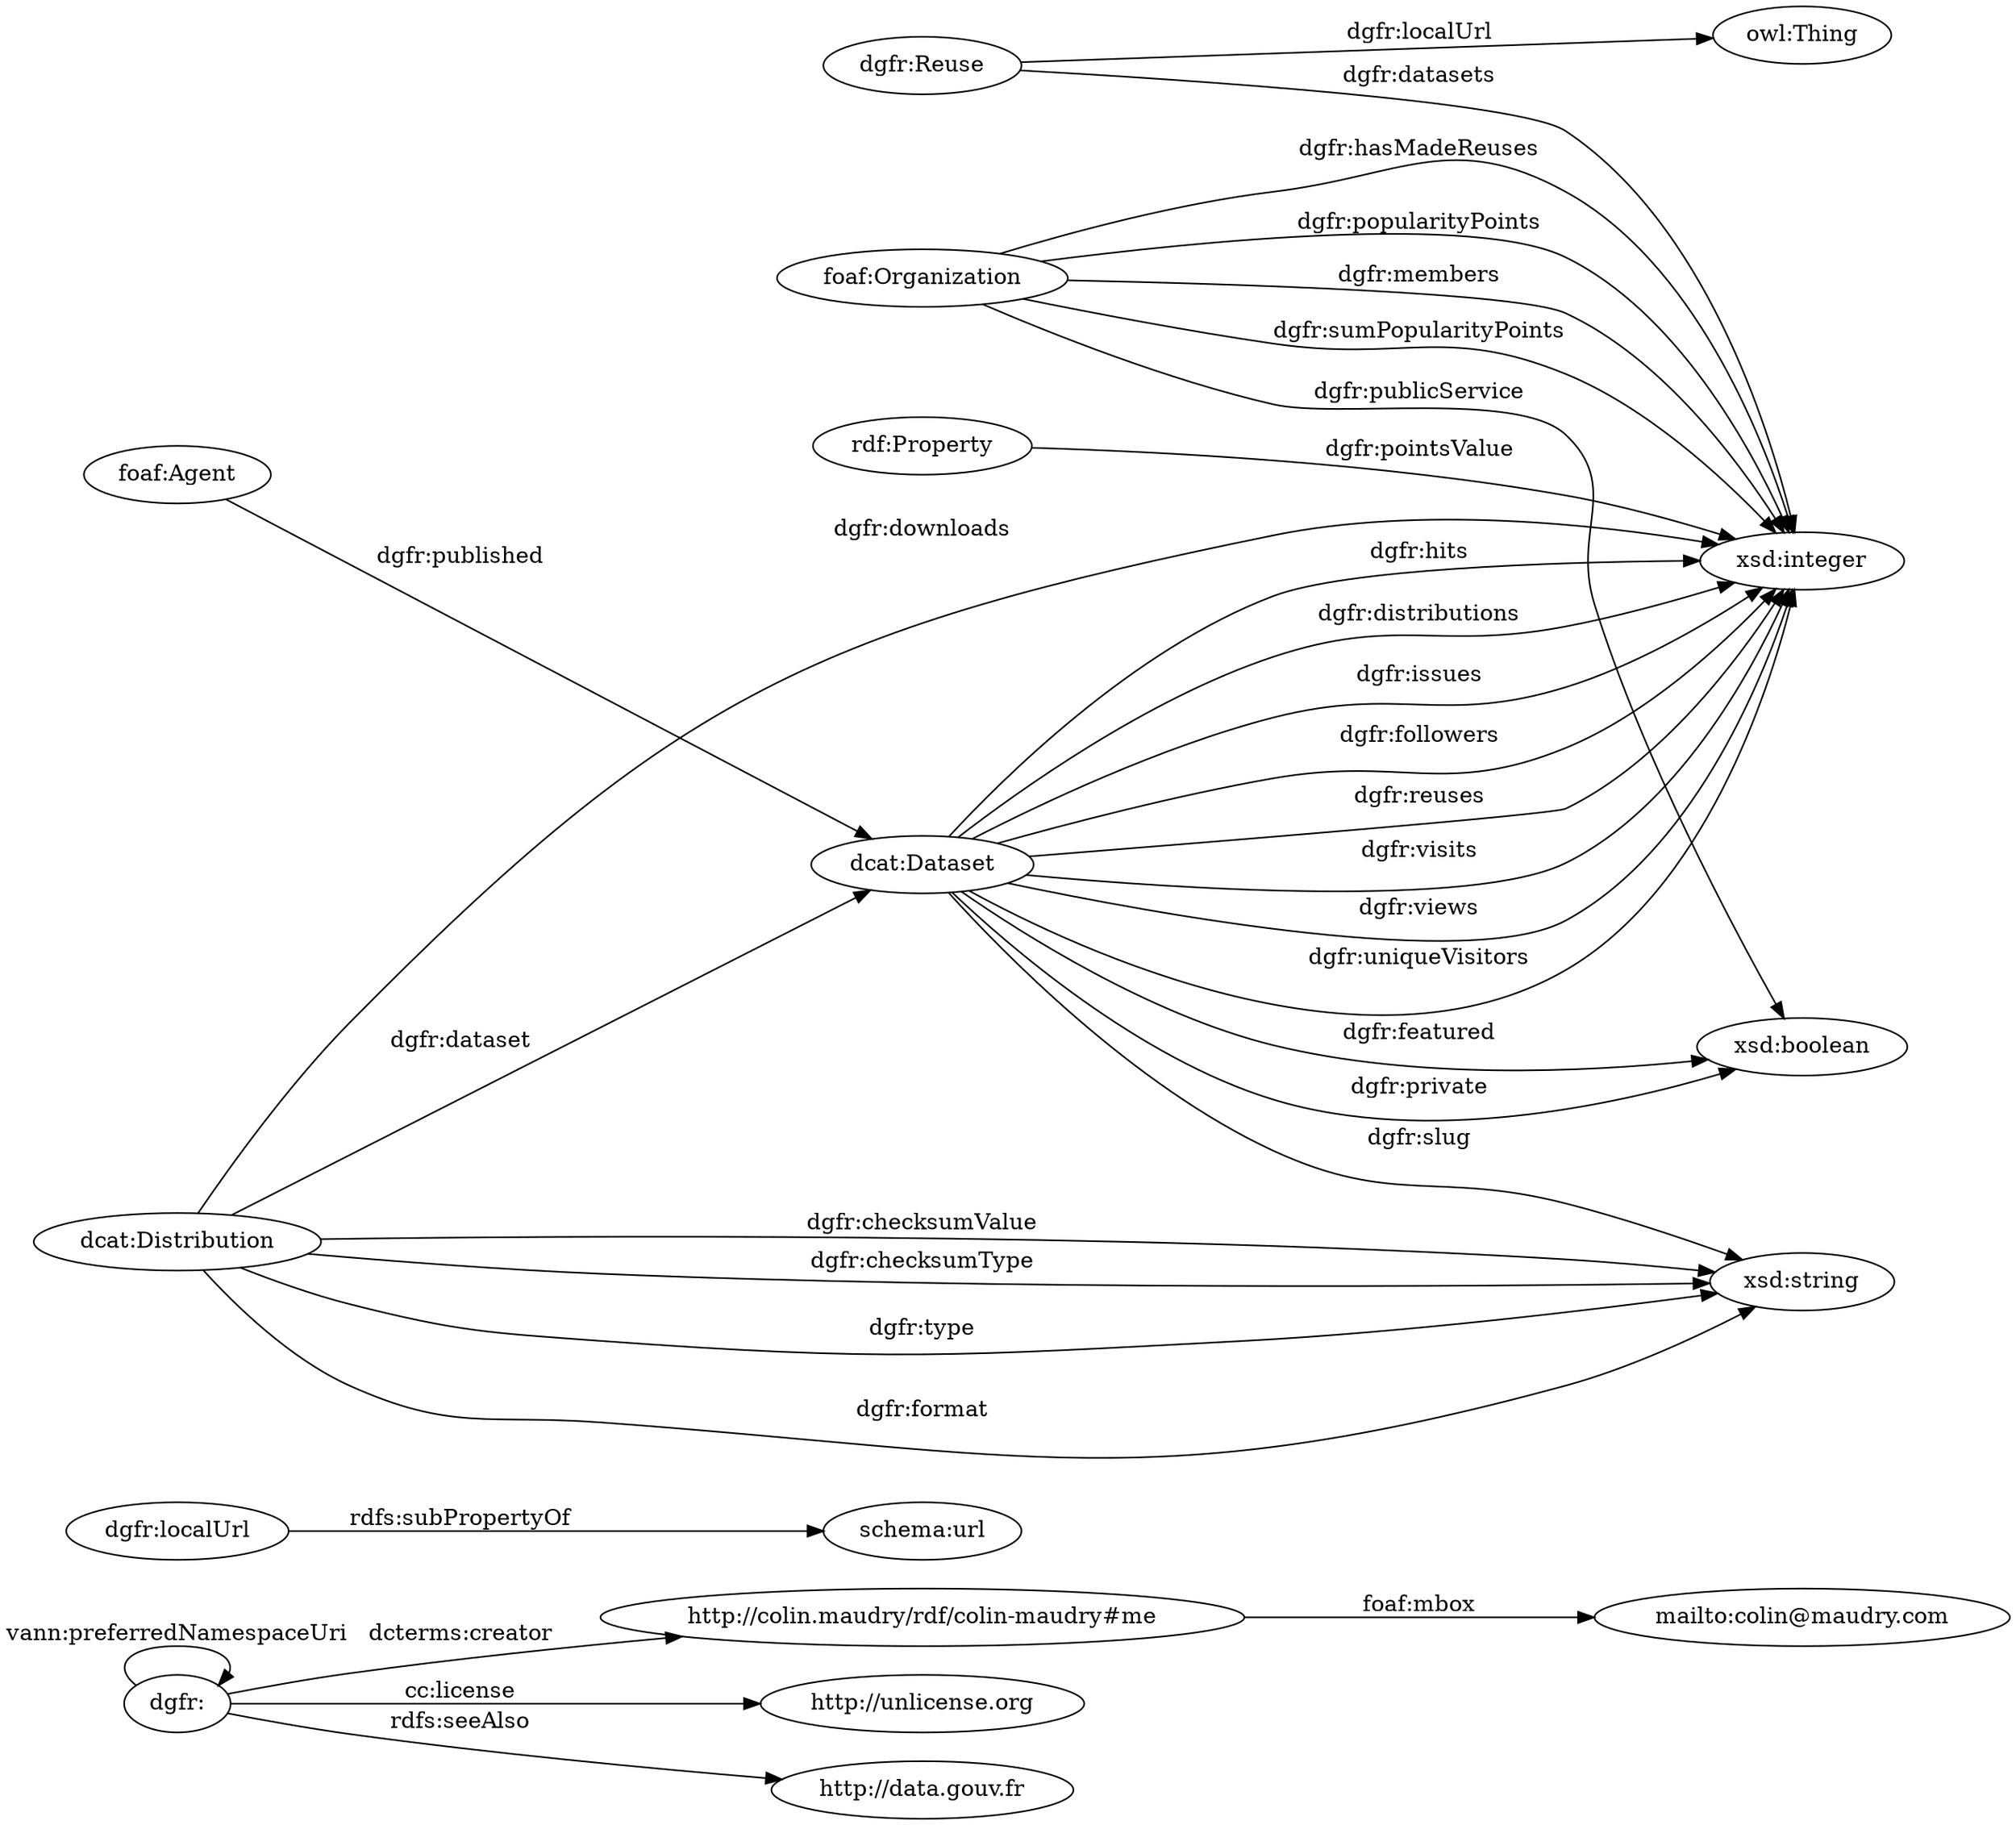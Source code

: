 digraph ar2dtool_diagram { 
rankdir=LR;
size="1501"
	"http://colin.maudry/rdf/colin-maudry#me" -> "mailto:colin@maudry.com" [ label = "foaf:mbox" ];
	"dgfr:" -> "dgfr:" [ label = "vann:preferredNamespaceUri" ];
	"dgfr:" -> "http://unlicense.org" [ label = "cc:license" ];
	"dgfr:" -> "http://data.gouv.fr" [ label = "rdfs:seeAlso" ];
	"dgfr:" -> "http://colin.maudry/rdf/colin-maudry#me" [ label = "dcterms:creator" ];
	"dgfr:localUrl" -> "schema:url" [ label = "rdfs:subPropertyOf" ];
	"dcat:Dataset" -> "xsd:integer" [ label = "dgfr:visits" ];
	"dgfr:Reuse" -> "xsd:integer" [ label = "dgfr:datasets" ];
	"dcat:Dataset" -> "xsd:integer" [ label = "dgfr:views" ];
	"dcat:Distribution" -> "xsd:string" [ label = "dgfr:format" ];
	"foaf:Organization" -> "xsd:integer" [ label = "dgfr:members" ];
	"dcat:Dataset" -> "xsd:string" [ label = "dgfr:slug" ];
	"dgfr:Reuse" -> "owl:Thing" [ label = "dgfr:localUrl" ];
	"dcat:Dataset" -> "xsd:integer" [ label = "dgfr:uniqueVisitors" ];
	"dcat:Dataset" -> "xsd:boolean" [ label = "dgfr:featured" ];
	"foaf:Organization" -> "xsd:integer" [ label = "dgfr:sumPopularityPoints" ];
	"foaf:Organization" -> "xsd:integer" [ label = "dgfr:hasMadeReuses" ];
	"rdf:Property" -> "xsd:integer" [ label = "dgfr:pointsValue" ];
	"dcat:Distribution" -> "xsd:string" [ label = "dgfr:checksumValue" ];
	"dcat:Dataset" -> "xsd:integer" [ label = "dgfr:hits" ];
	"dcat:Dataset" -> "xsd:integer" [ label = "dgfr:distributions" ];
	"foaf:Agent" -> "dcat:Dataset" [ label = "dgfr:published" ];
	"foaf:Organization" -> "xsd:boolean" [ label = "dgfr:publicService" ];
	"dcat:Dataset" -> "xsd:integer" [ label = "dgfr:issues" ];
	"dcat:Dataset" -> "xsd:boolean" [ label = "dgfr:private" ];
	"dcat:Distribution" -> "dcat:Dataset" [ label = "dgfr:dataset" ];
	"dcat:Dataset" -> "xsd:integer" [ label = "dgfr:followers" ];
	"dcat:Distribution" -> "xsd:string" [ label = "dgfr:type" ];
	"dcat:Distribution" -> "xsd:string" [ label = "dgfr:checksumType" ];
	"dcat:Dataset" -> "xsd:integer" [ label = "dgfr:reuses" ];
	"foaf:Organization" -> "xsd:integer" [ label = "dgfr:popularityPoints" ];
	"dcat:Distribution" -> "xsd:integer" [ label = "dgfr:downloads" ];

}
